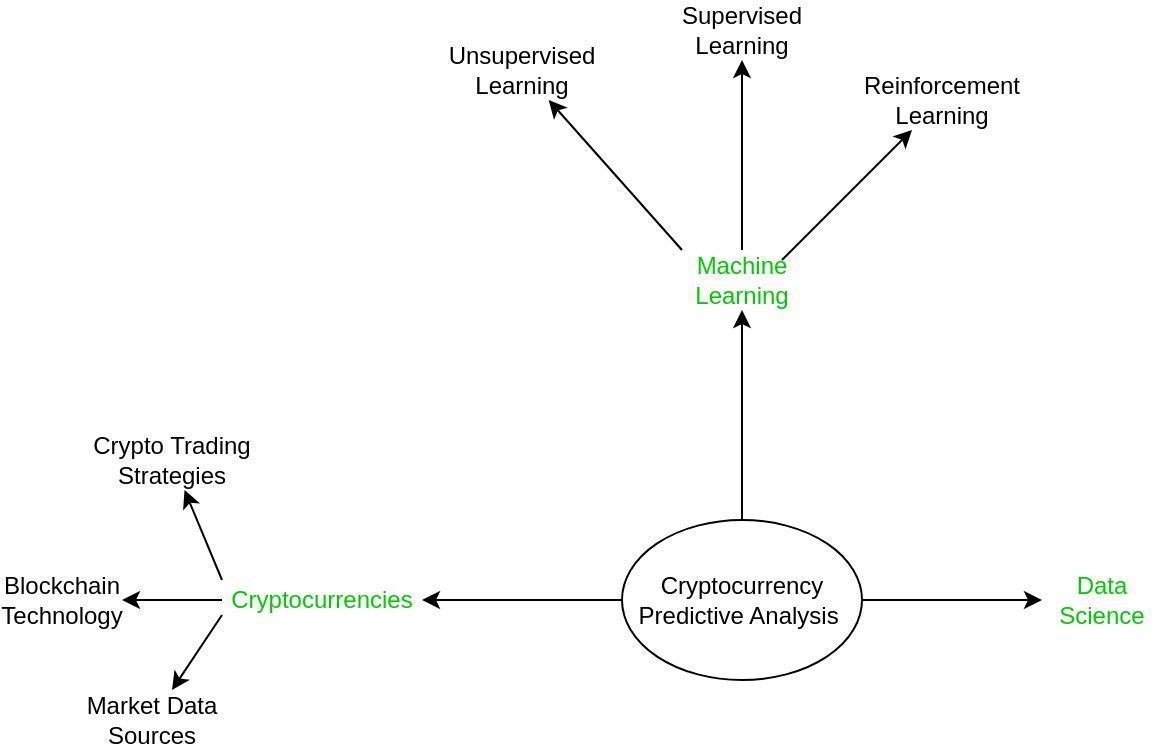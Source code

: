 <mxfile version="21.2.1" type="github">
  <diagram name="Page-1" id="ZTz36LxAwSWAAGCgFcuq">
    <mxGraphModel dx="1193" dy="1283" grid="1" gridSize="10" guides="1" tooltips="1" connect="1" arrows="1" fold="1" page="1" pageScale="1" pageWidth="850" pageHeight="1100" math="0" shadow="0">
      <root>
        <mxCell id="0" />
        <mxCell id="1" parent="0" />
        <mxCell id="00OLLtrCDSOxwrmiy8pi-4" style="edgeStyle=orthogonalEdgeStyle;rounded=0;orthogonalLoop=1;jettySize=auto;html=1;exitX=0;exitY=0.5;exitDx=0;exitDy=0;" edge="1" parent="1" source="00OLLtrCDSOxwrmiy8pi-1" target="00OLLtrCDSOxwrmiy8pi-5">
          <mxGeometry relative="1" as="geometry">
            <mxPoint x="200" y="650" as="targetPoint" />
          </mxGeometry>
        </mxCell>
        <mxCell id="00OLLtrCDSOxwrmiy8pi-7" style="edgeStyle=orthogonalEdgeStyle;rounded=0;orthogonalLoop=1;jettySize=auto;html=1;exitX=1;exitY=0.5;exitDx=0;exitDy=0;" edge="1" parent="1" source="00OLLtrCDSOxwrmiy8pi-1" target="00OLLtrCDSOxwrmiy8pi-8">
          <mxGeometry relative="1" as="geometry">
            <mxPoint x="600" y="650" as="targetPoint" />
          </mxGeometry>
        </mxCell>
        <mxCell id="00OLLtrCDSOxwrmiy8pi-11" style="edgeStyle=orthogonalEdgeStyle;rounded=0;orthogonalLoop=1;jettySize=auto;html=1;exitX=0.5;exitY=0;exitDx=0;exitDy=0;" edge="1" parent="1" source="00OLLtrCDSOxwrmiy8pi-1" target="00OLLtrCDSOxwrmiy8pi-12">
          <mxGeometry relative="1" as="geometry">
            <mxPoint x="420" y="490" as="targetPoint" />
          </mxGeometry>
        </mxCell>
        <mxCell id="00OLLtrCDSOxwrmiy8pi-1" value="Cryptocurrency Predictive Analysis&amp;nbsp;" style="ellipse;whiteSpace=wrap;html=1;" vertex="1" parent="1">
          <mxGeometry x="360" y="610" width="120" height="80" as="geometry" />
        </mxCell>
        <mxCell id="00OLLtrCDSOxwrmiy8pi-29" style="edgeStyle=orthogonalEdgeStyle;rounded=0;orthogonalLoop=1;jettySize=auto;html=1;" edge="1" parent="1" source="00OLLtrCDSOxwrmiy8pi-5" target="00OLLtrCDSOxwrmiy8pi-32">
          <mxGeometry relative="1" as="geometry">
            <mxPoint x="80" y="650" as="targetPoint" />
          </mxGeometry>
        </mxCell>
        <mxCell id="00OLLtrCDSOxwrmiy8pi-5" value="&lt;font color=&quot;#00cc00&quot;&gt;Cryptocurrencies&lt;/font&gt;" style="text;html=1;strokeColor=none;fillColor=none;align=center;verticalAlign=middle;whiteSpace=wrap;rounded=0;" vertex="1" parent="1">
          <mxGeometry x="160" y="635" width="100" height="30" as="geometry" />
        </mxCell>
        <mxCell id="00OLLtrCDSOxwrmiy8pi-8" value="&lt;font color=&quot;#00cc00&quot;&gt;Data Science&lt;/font&gt;" style="text;html=1;strokeColor=none;fillColor=none;align=center;verticalAlign=middle;whiteSpace=wrap;rounded=0;" vertex="1" parent="1">
          <mxGeometry x="570" y="635" width="60" height="30" as="geometry" />
        </mxCell>
        <mxCell id="00OLLtrCDSOxwrmiy8pi-15" style="edgeStyle=orthogonalEdgeStyle;rounded=0;orthogonalLoop=1;jettySize=auto;html=1;" edge="1" parent="1" source="00OLLtrCDSOxwrmiy8pi-12">
          <mxGeometry relative="1" as="geometry">
            <mxPoint x="420" y="380" as="targetPoint" />
          </mxGeometry>
        </mxCell>
        <mxCell id="00OLLtrCDSOxwrmiy8pi-12" value="&lt;font color=&quot;#00cc00&quot;&gt;Machine Learning&lt;/font&gt;" style="text;html=1;strokeColor=none;fillColor=none;align=center;verticalAlign=middle;whiteSpace=wrap;rounded=0;" vertex="1" parent="1">
          <mxGeometry x="390" y="475" width="60" height="30" as="geometry" />
        </mxCell>
        <mxCell id="00OLLtrCDSOxwrmiy8pi-16" value="Supervised Learning" style="text;html=1;strokeColor=none;fillColor=none;align=center;verticalAlign=middle;whiteSpace=wrap;rounded=0;" vertex="1" parent="1">
          <mxGeometry x="390" y="350" width="60" height="30" as="geometry" />
        </mxCell>
        <mxCell id="00OLLtrCDSOxwrmiy8pi-23" value="" style="endArrow=classic;html=1;rounded=0;exitX=0;exitY=0;exitDx=0;exitDy=0;" edge="1" parent="1" source="00OLLtrCDSOxwrmiy8pi-12" target="00OLLtrCDSOxwrmiy8pi-24">
          <mxGeometry width="50" height="50" relative="1" as="geometry">
            <mxPoint x="400" y="650" as="sourcePoint" />
            <mxPoint x="320" y="400" as="targetPoint" />
          </mxGeometry>
        </mxCell>
        <mxCell id="00OLLtrCDSOxwrmiy8pi-24" value="Unsupervised&lt;br&gt;Learning" style="text;html=1;strokeColor=none;fillColor=none;align=center;verticalAlign=middle;whiteSpace=wrap;rounded=0;" vertex="1" parent="1">
          <mxGeometry x="280" y="370" width="60" height="30" as="geometry" />
        </mxCell>
        <mxCell id="00OLLtrCDSOxwrmiy8pi-25" value="" style="endArrow=classic;html=1;rounded=0;" edge="1" parent="1" target="00OLLtrCDSOxwrmiy8pi-27">
          <mxGeometry width="50" height="50" relative="1" as="geometry">
            <mxPoint x="440" y="480" as="sourcePoint" />
            <mxPoint x="520" y="400" as="targetPoint" />
          </mxGeometry>
        </mxCell>
        <mxCell id="00OLLtrCDSOxwrmiy8pi-27" value="Reinforcement Learning" style="text;html=1;strokeColor=none;fillColor=none;align=center;verticalAlign=middle;whiteSpace=wrap;rounded=0;" vertex="1" parent="1">
          <mxGeometry x="490" y="385" width="60" height="30" as="geometry" />
        </mxCell>
        <mxCell id="00OLLtrCDSOxwrmiy8pi-28" value="" style="endArrow=classic;html=1;rounded=0;exitX=0;exitY=0.75;exitDx=0;exitDy=0;" edge="1" parent="1" source="00OLLtrCDSOxwrmiy8pi-5" target="00OLLtrCDSOxwrmiy8pi-37">
          <mxGeometry width="50" height="50" relative="1" as="geometry">
            <mxPoint x="185" y="715" as="sourcePoint" />
            <mxPoint x="120" y="710" as="targetPoint" />
          </mxGeometry>
        </mxCell>
        <mxCell id="00OLLtrCDSOxwrmiy8pi-32" value="Blockchain Technology" style="text;html=1;strokeColor=none;fillColor=none;align=center;verticalAlign=middle;whiteSpace=wrap;rounded=0;" vertex="1" parent="1">
          <mxGeometry x="50" y="635" width="60" height="30" as="geometry" />
        </mxCell>
        <mxCell id="00OLLtrCDSOxwrmiy8pi-34" value="" style="endArrow=classic;html=1;rounded=0;" edge="1" parent="1" target="00OLLtrCDSOxwrmiy8pi-36">
          <mxGeometry width="50" height="50" relative="1" as="geometry">
            <mxPoint x="160" y="640" as="sourcePoint" />
            <mxPoint x="120" y="580" as="targetPoint" />
          </mxGeometry>
        </mxCell>
        <mxCell id="00OLLtrCDSOxwrmiy8pi-36" value="Crypto Trading Strategies" style="text;html=1;strokeColor=none;fillColor=none;align=center;verticalAlign=middle;whiteSpace=wrap;rounded=0;" vertex="1" parent="1">
          <mxGeometry x="90" y="565" width="90" height="30" as="geometry" />
        </mxCell>
        <mxCell id="00OLLtrCDSOxwrmiy8pi-37" value="Market Data Sources" style="text;html=1;strokeColor=none;fillColor=none;align=center;verticalAlign=middle;whiteSpace=wrap;rounded=0;" vertex="1" parent="1">
          <mxGeometry x="90" y="695" width="70" height="30" as="geometry" />
        </mxCell>
      </root>
    </mxGraphModel>
  </diagram>
</mxfile>
